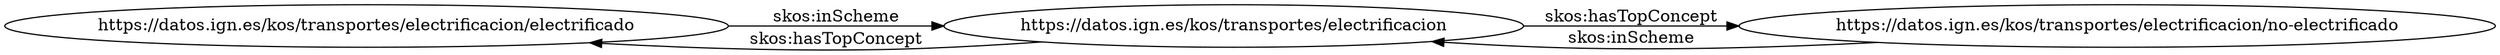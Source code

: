 digraph ar2dtool_diagram { 
rankdir=LR;
size="1501"
	"https://datos.ign.es/kos/transportes/electrificacion/electrificado" -> "https://datos.ign.es/kos/transportes/electrificacion" [ label = "skos:inScheme" ];
	"https://datos.ign.es/kos/transportes/electrificacion/no-electrificado" -> "https://datos.ign.es/kos/transportes/electrificacion" [ label = "skos:inScheme" ];
	"https://datos.ign.es/kos/transportes/electrificacion" -> "https://datos.ign.es/kos/transportes/electrificacion/no-electrificado" [ label = "skos:hasTopConcept" ];
	"https://datos.ign.es/kos/transportes/electrificacion" -> "https://datos.ign.es/kos/transportes/electrificacion/electrificado" [ label = "skos:hasTopConcept" ];

}
